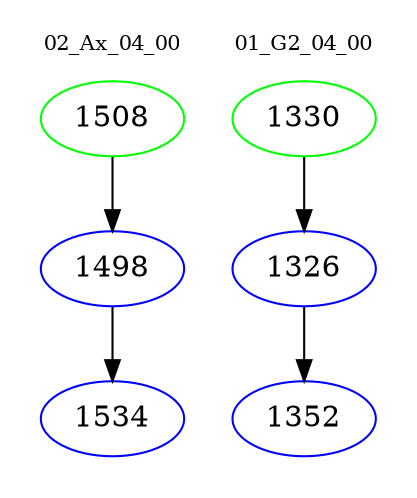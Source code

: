 digraph{
subgraph cluster_0 {
color = white
label = "02_Ax_04_00";
fontsize=10;
T0_1508 [label="1508", color="green"]
T0_1508 -> T0_1498 [color="black"]
T0_1498 [label="1498", color="blue"]
T0_1498 -> T0_1534 [color="black"]
T0_1534 [label="1534", color="blue"]
}
subgraph cluster_1 {
color = white
label = "01_G2_04_00";
fontsize=10;
T1_1330 [label="1330", color="green"]
T1_1330 -> T1_1326 [color="black"]
T1_1326 [label="1326", color="blue"]
T1_1326 -> T1_1352 [color="black"]
T1_1352 [label="1352", color="blue"]
}
}
